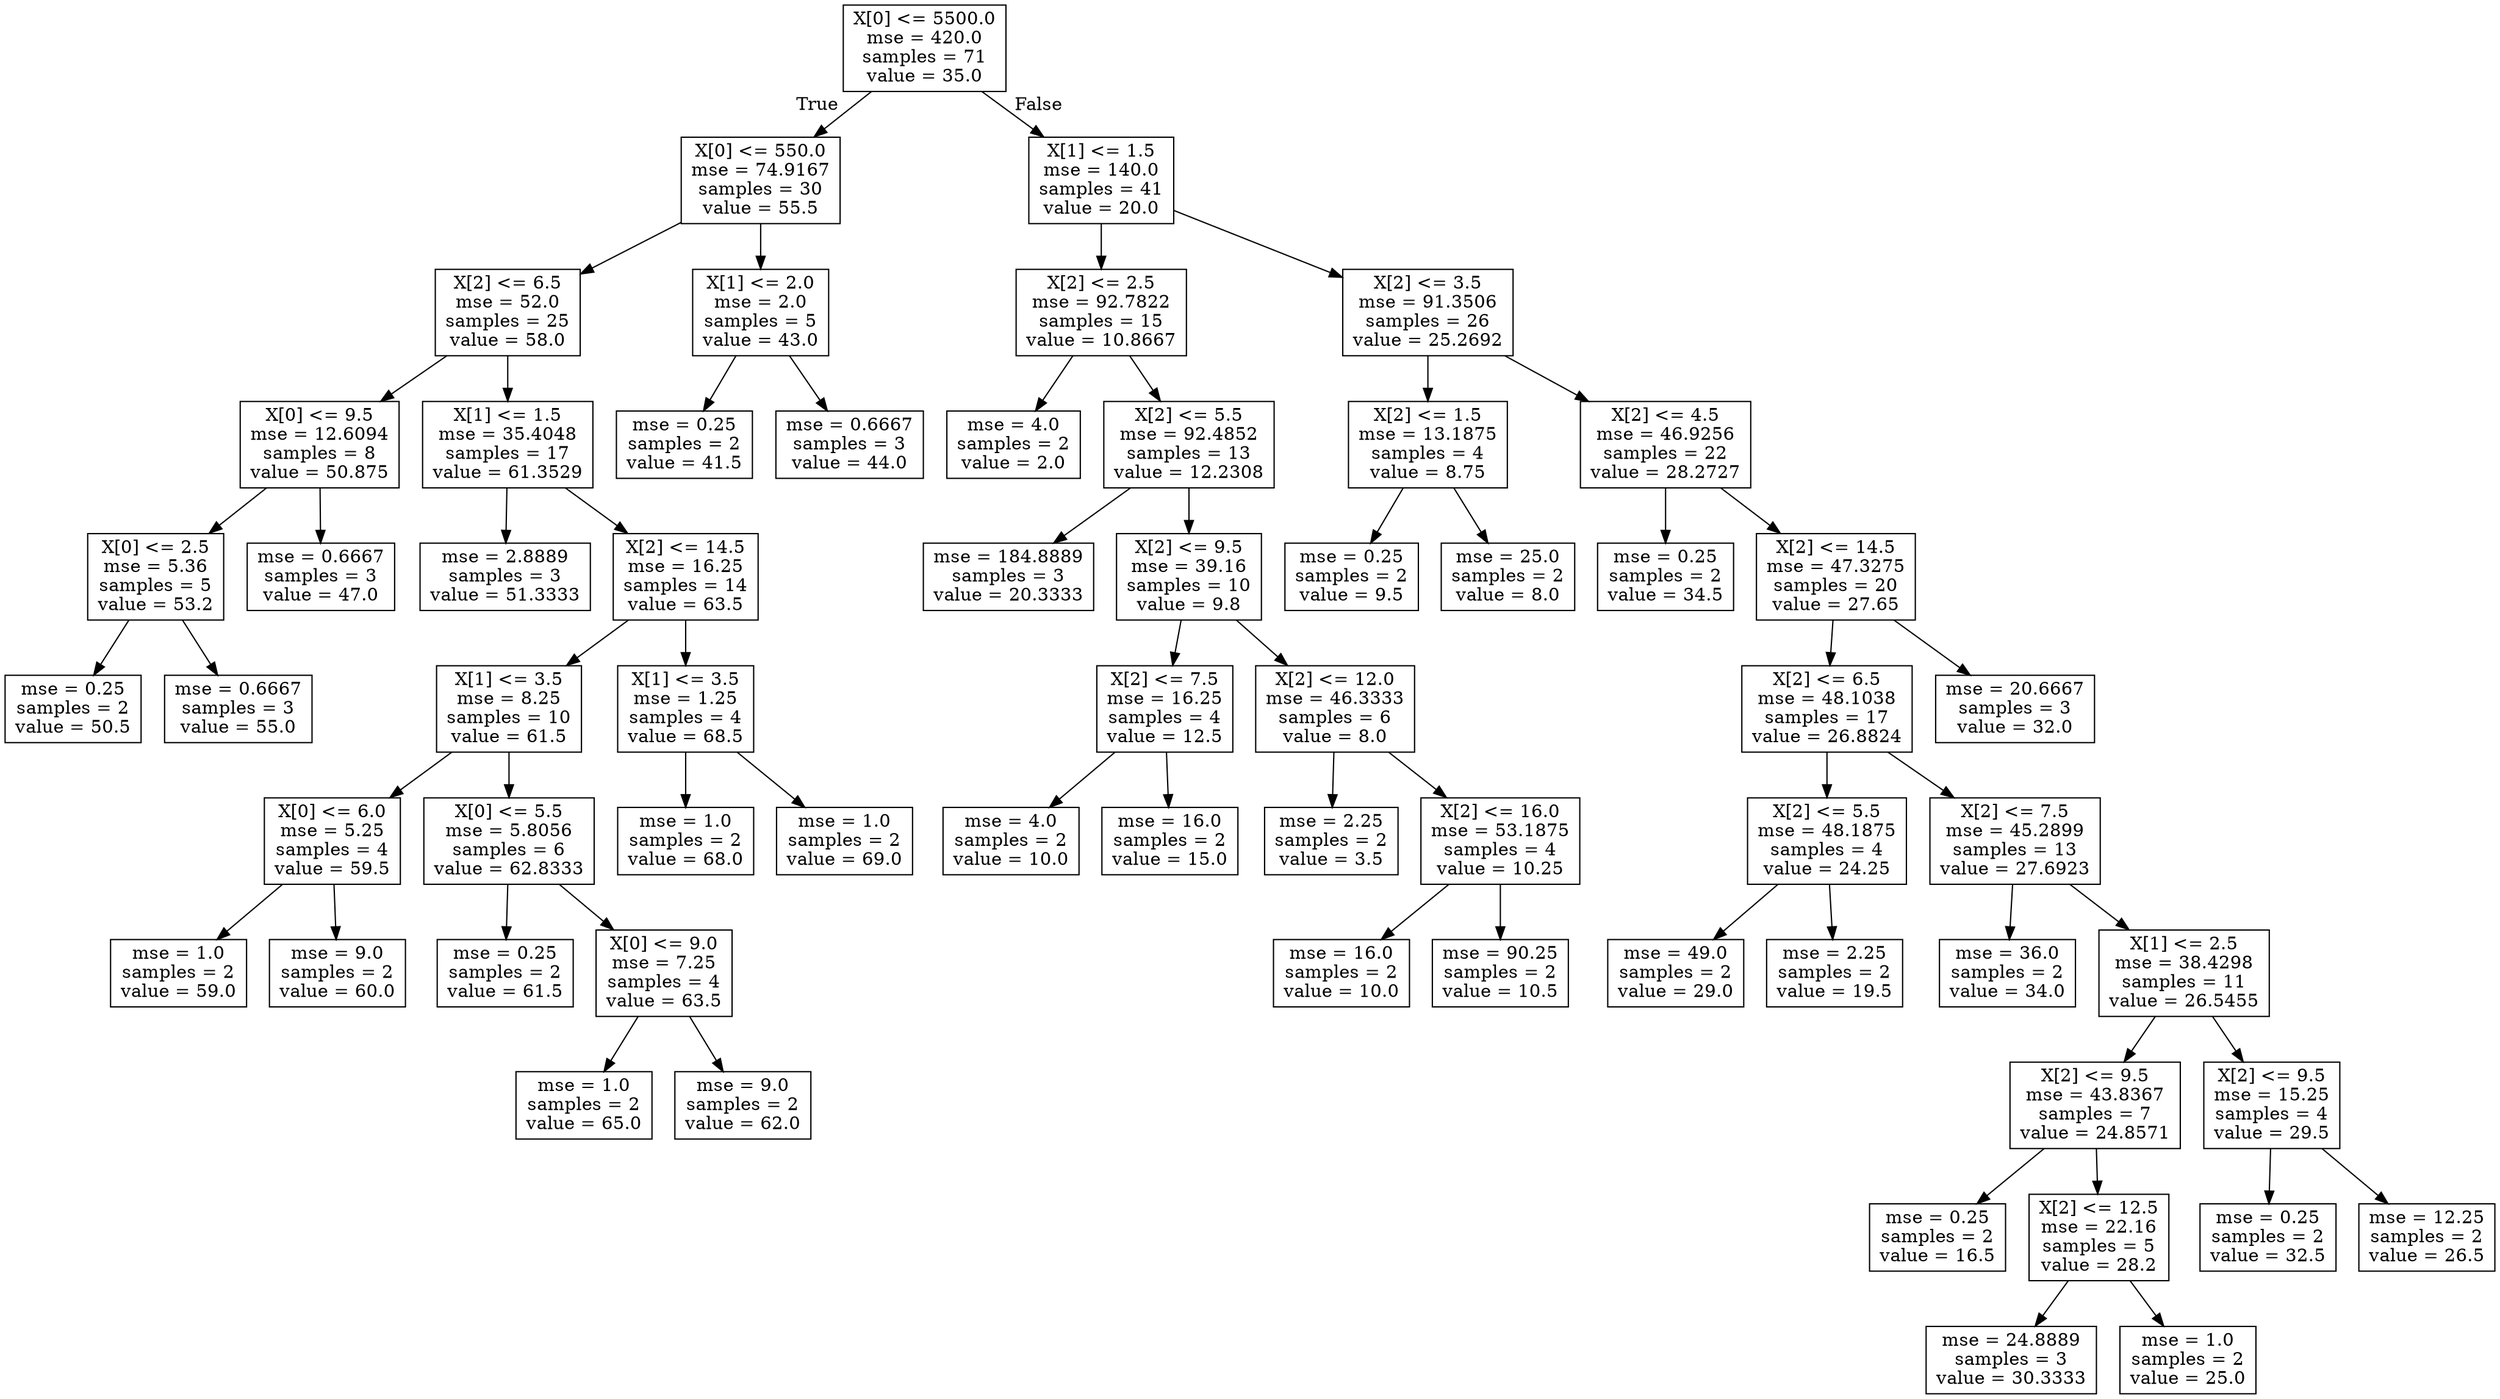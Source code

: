 digraph Tree {
node [shape=box] ;
0 [label="X[0] <= 5500.0\nmse = 420.0\nsamples = 71\nvalue = 35.0"] ;
1 [label="X[0] <= 550.0\nmse = 74.9167\nsamples = 30\nvalue = 55.5"] ;
0 -> 1 [labeldistance=2.5, labelangle=45, headlabel="True"] ;
2 [label="X[2] <= 6.5\nmse = 52.0\nsamples = 25\nvalue = 58.0"] ;
1 -> 2 ;
3 [label="X[0] <= 9.5\nmse = 12.6094\nsamples = 8\nvalue = 50.875"] ;
2 -> 3 ;
4 [label="X[0] <= 2.5\nmse = 5.36\nsamples = 5\nvalue = 53.2"] ;
3 -> 4 ;
5 [label="mse = 0.25\nsamples = 2\nvalue = 50.5"] ;
4 -> 5 ;
6 [label="mse = 0.6667\nsamples = 3\nvalue = 55.0"] ;
4 -> 6 ;
7 [label="mse = 0.6667\nsamples = 3\nvalue = 47.0"] ;
3 -> 7 ;
8 [label="X[1] <= 1.5\nmse = 35.4048\nsamples = 17\nvalue = 61.3529"] ;
2 -> 8 ;
9 [label="mse = 2.8889\nsamples = 3\nvalue = 51.3333"] ;
8 -> 9 ;
10 [label="X[2] <= 14.5\nmse = 16.25\nsamples = 14\nvalue = 63.5"] ;
8 -> 10 ;
11 [label="X[1] <= 3.5\nmse = 8.25\nsamples = 10\nvalue = 61.5"] ;
10 -> 11 ;
12 [label="X[0] <= 6.0\nmse = 5.25\nsamples = 4\nvalue = 59.5"] ;
11 -> 12 ;
13 [label="mse = 1.0\nsamples = 2\nvalue = 59.0"] ;
12 -> 13 ;
14 [label="mse = 9.0\nsamples = 2\nvalue = 60.0"] ;
12 -> 14 ;
15 [label="X[0] <= 5.5\nmse = 5.8056\nsamples = 6\nvalue = 62.8333"] ;
11 -> 15 ;
16 [label="mse = 0.25\nsamples = 2\nvalue = 61.5"] ;
15 -> 16 ;
17 [label="X[0] <= 9.0\nmse = 7.25\nsamples = 4\nvalue = 63.5"] ;
15 -> 17 ;
18 [label="mse = 1.0\nsamples = 2\nvalue = 65.0"] ;
17 -> 18 ;
19 [label="mse = 9.0\nsamples = 2\nvalue = 62.0"] ;
17 -> 19 ;
20 [label="X[1] <= 3.5\nmse = 1.25\nsamples = 4\nvalue = 68.5"] ;
10 -> 20 ;
21 [label="mse = 1.0\nsamples = 2\nvalue = 68.0"] ;
20 -> 21 ;
22 [label="mse = 1.0\nsamples = 2\nvalue = 69.0"] ;
20 -> 22 ;
23 [label="X[1] <= 2.0\nmse = 2.0\nsamples = 5\nvalue = 43.0"] ;
1 -> 23 ;
24 [label="mse = 0.25\nsamples = 2\nvalue = 41.5"] ;
23 -> 24 ;
25 [label="mse = 0.6667\nsamples = 3\nvalue = 44.0"] ;
23 -> 25 ;
26 [label="X[1] <= 1.5\nmse = 140.0\nsamples = 41\nvalue = 20.0"] ;
0 -> 26 [labeldistance=2.5, labelangle=-45, headlabel="False"] ;
27 [label="X[2] <= 2.5\nmse = 92.7822\nsamples = 15\nvalue = 10.8667"] ;
26 -> 27 ;
28 [label="mse = 4.0\nsamples = 2\nvalue = 2.0"] ;
27 -> 28 ;
29 [label="X[2] <= 5.5\nmse = 92.4852\nsamples = 13\nvalue = 12.2308"] ;
27 -> 29 ;
30 [label="mse = 184.8889\nsamples = 3\nvalue = 20.3333"] ;
29 -> 30 ;
31 [label="X[2] <= 9.5\nmse = 39.16\nsamples = 10\nvalue = 9.8"] ;
29 -> 31 ;
32 [label="X[2] <= 7.5\nmse = 16.25\nsamples = 4\nvalue = 12.5"] ;
31 -> 32 ;
33 [label="mse = 4.0\nsamples = 2\nvalue = 10.0"] ;
32 -> 33 ;
34 [label="mse = 16.0\nsamples = 2\nvalue = 15.0"] ;
32 -> 34 ;
35 [label="X[2] <= 12.0\nmse = 46.3333\nsamples = 6\nvalue = 8.0"] ;
31 -> 35 ;
36 [label="mse = 2.25\nsamples = 2\nvalue = 3.5"] ;
35 -> 36 ;
37 [label="X[2] <= 16.0\nmse = 53.1875\nsamples = 4\nvalue = 10.25"] ;
35 -> 37 ;
38 [label="mse = 16.0\nsamples = 2\nvalue = 10.0"] ;
37 -> 38 ;
39 [label="mse = 90.25\nsamples = 2\nvalue = 10.5"] ;
37 -> 39 ;
40 [label="X[2] <= 3.5\nmse = 91.3506\nsamples = 26\nvalue = 25.2692"] ;
26 -> 40 ;
41 [label="X[2] <= 1.5\nmse = 13.1875\nsamples = 4\nvalue = 8.75"] ;
40 -> 41 ;
42 [label="mse = 0.25\nsamples = 2\nvalue = 9.5"] ;
41 -> 42 ;
43 [label="mse = 25.0\nsamples = 2\nvalue = 8.0"] ;
41 -> 43 ;
44 [label="X[2] <= 4.5\nmse = 46.9256\nsamples = 22\nvalue = 28.2727"] ;
40 -> 44 ;
45 [label="mse = 0.25\nsamples = 2\nvalue = 34.5"] ;
44 -> 45 ;
46 [label="X[2] <= 14.5\nmse = 47.3275\nsamples = 20\nvalue = 27.65"] ;
44 -> 46 ;
47 [label="X[2] <= 6.5\nmse = 48.1038\nsamples = 17\nvalue = 26.8824"] ;
46 -> 47 ;
48 [label="X[2] <= 5.5\nmse = 48.1875\nsamples = 4\nvalue = 24.25"] ;
47 -> 48 ;
49 [label="mse = 49.0\nsamples = 2\nvalue = 29.0"] ;
48 -> 49 ;
50 [label="mse = 2.25\nsamples = 2\nvalue = 19.5"] ;
48 -> 50 ;
51 [label="X[2] <= 7.5\nmse = 45.2899\nsamples = 13\nvalue = 27.6923"] ;
47 -> 51 ;
52 [label="mse = 36.0\nsamples = 2\nvalue = 34.0"] ;
51 -> 52 ;
53 [label="X[1] <= 2.5\nmse = 38.4298\nsamples = 11\nvalue = 26.5455"] ;
51 -> 53 ;
54 [label="X[2] <= 9.5\nmse = 43.8367\nsamples = 7\nvalue = 24.8571"] ;
53 -> 54 ;
55 [label="mse = 0.25\nsamples = 2\nvalue = 16.5"] ;
54 -> 55 ;
56 [label="X[2] <= 12.5\nmse = 22.16\nsamples = 5\nvalue = 28.2"] ;
54 -> 56 ;
57 [label="mse = 24.8889\nsamples = 3\nvalue = 30.3333"] ;
56 -> 57 ;
58 [label="mse = 1.0\nsamples = 2\nvalue = 25.0"] ;
56 -> 58 ;
59 [label="X[2] <= 9.5\nmse = 15.25\nsamples = 4\nvalue = 29.5"] ;
53 -> 59 ;
60 [label="mse = 0.25\nsamples = 2\nvalue = 32.5"] ;
59 -> 60 ;
61 [label="mse = 12.25\nsamples = 2\nvalue = 26.5"] ;
59 -> 61 ;
62 [label="mse = 20.6667\nsamples = 3\nvalue = 32.0"] ;
46 -> 62 ;
}